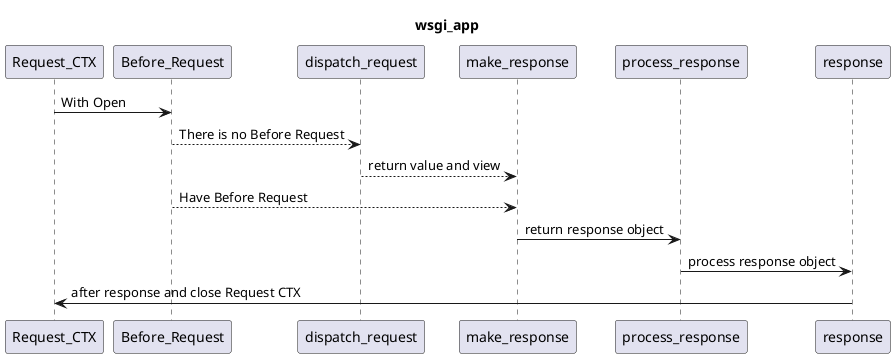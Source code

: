 @startuml

title wsgi_app

Request_CTX -> Before_Request : With Open
Before_Request --> dispatch_request : There is no Before Request
dispatch_request --> make_response : return value and view
Before_Request --> make_response : Have Before Request
make_response -> process_response: return response object
process_response -> response: process response object
response -> Request_CTX: after response and close Request CTX

@enduml
